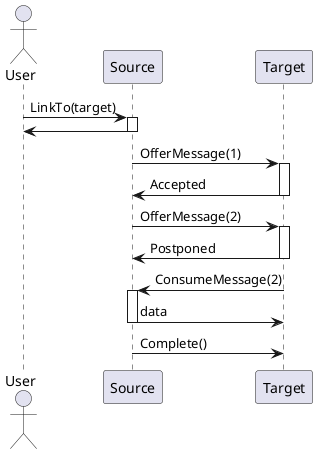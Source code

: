 @startuml
Actor User

User -> Source : LinkTo(target)
activate Source
Source -> User
deactivate Source

Source -> Target : OfferMessage(1)
activate Target
Target -> Source : Accepted
deactivate Target
Source -> Target : OfferMessage(2)
activate Target
Target -> Source : Postponed
deactivate Target

Target -> Source : ConsumeMessage(2)
activate Source
Source -> Target : data
deactivate Source

Source -> Target : Complete()
@enduml

